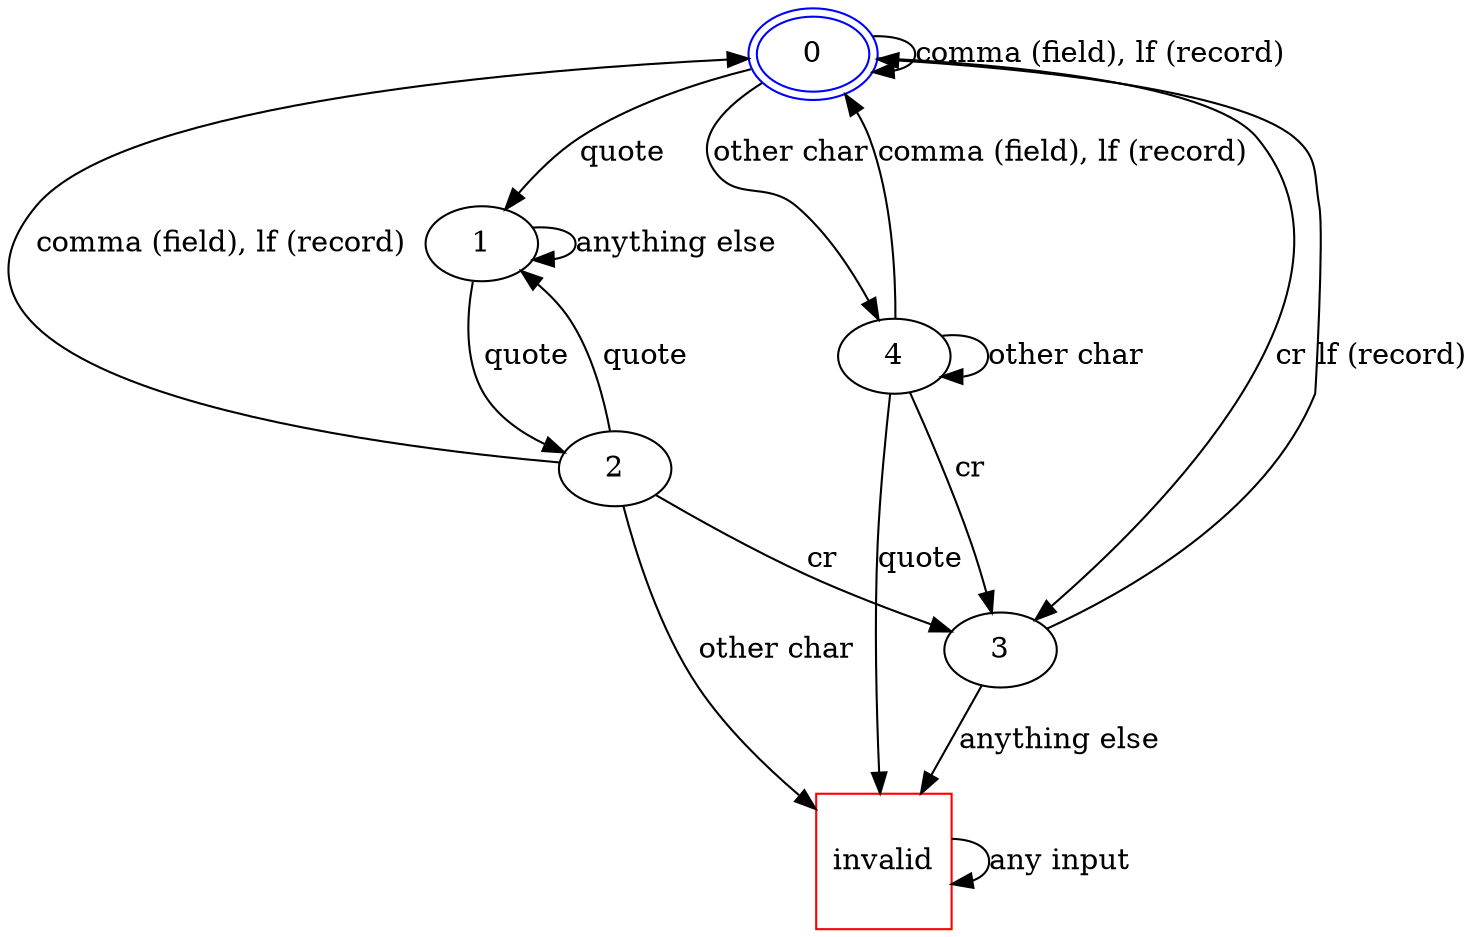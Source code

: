 digraph G {
	"0" [peripheries = 2, color=blue]
	"invalid" [shape="square", color=red]
	
	
	"0" -> "1" [label="quote"];
	"0" -> "0" [label="comma (field), lf (record)"];
	"0" -> "3" [label="cr"];
	"0" -> "4" [label="other char"];
	
	"1" -> "2" [label="quote"];
	"1" -> "1" [label="anything else"];
	
	"2" -> "1" [label="quote"];
	"2" -> "0" [label="comma (field), lf (record)"];
	"2" -> "3" [label="cr"];
	"2" -> "invalid" [label="other char"];
	
	"3" -> "0" [label="lf (record)"];
	"3" -> "invalid" [label="anything else"];
	
	"4" -> "invalid" [label="quote"];
	"4" -> "0" [label="comma (field), lf (record)"];
	"4" -> "3" [label="cr"];
	"4" -> "4" [label="other char"];
	
	"invalid" -> "invalid" [label="any input"];
	
	
}